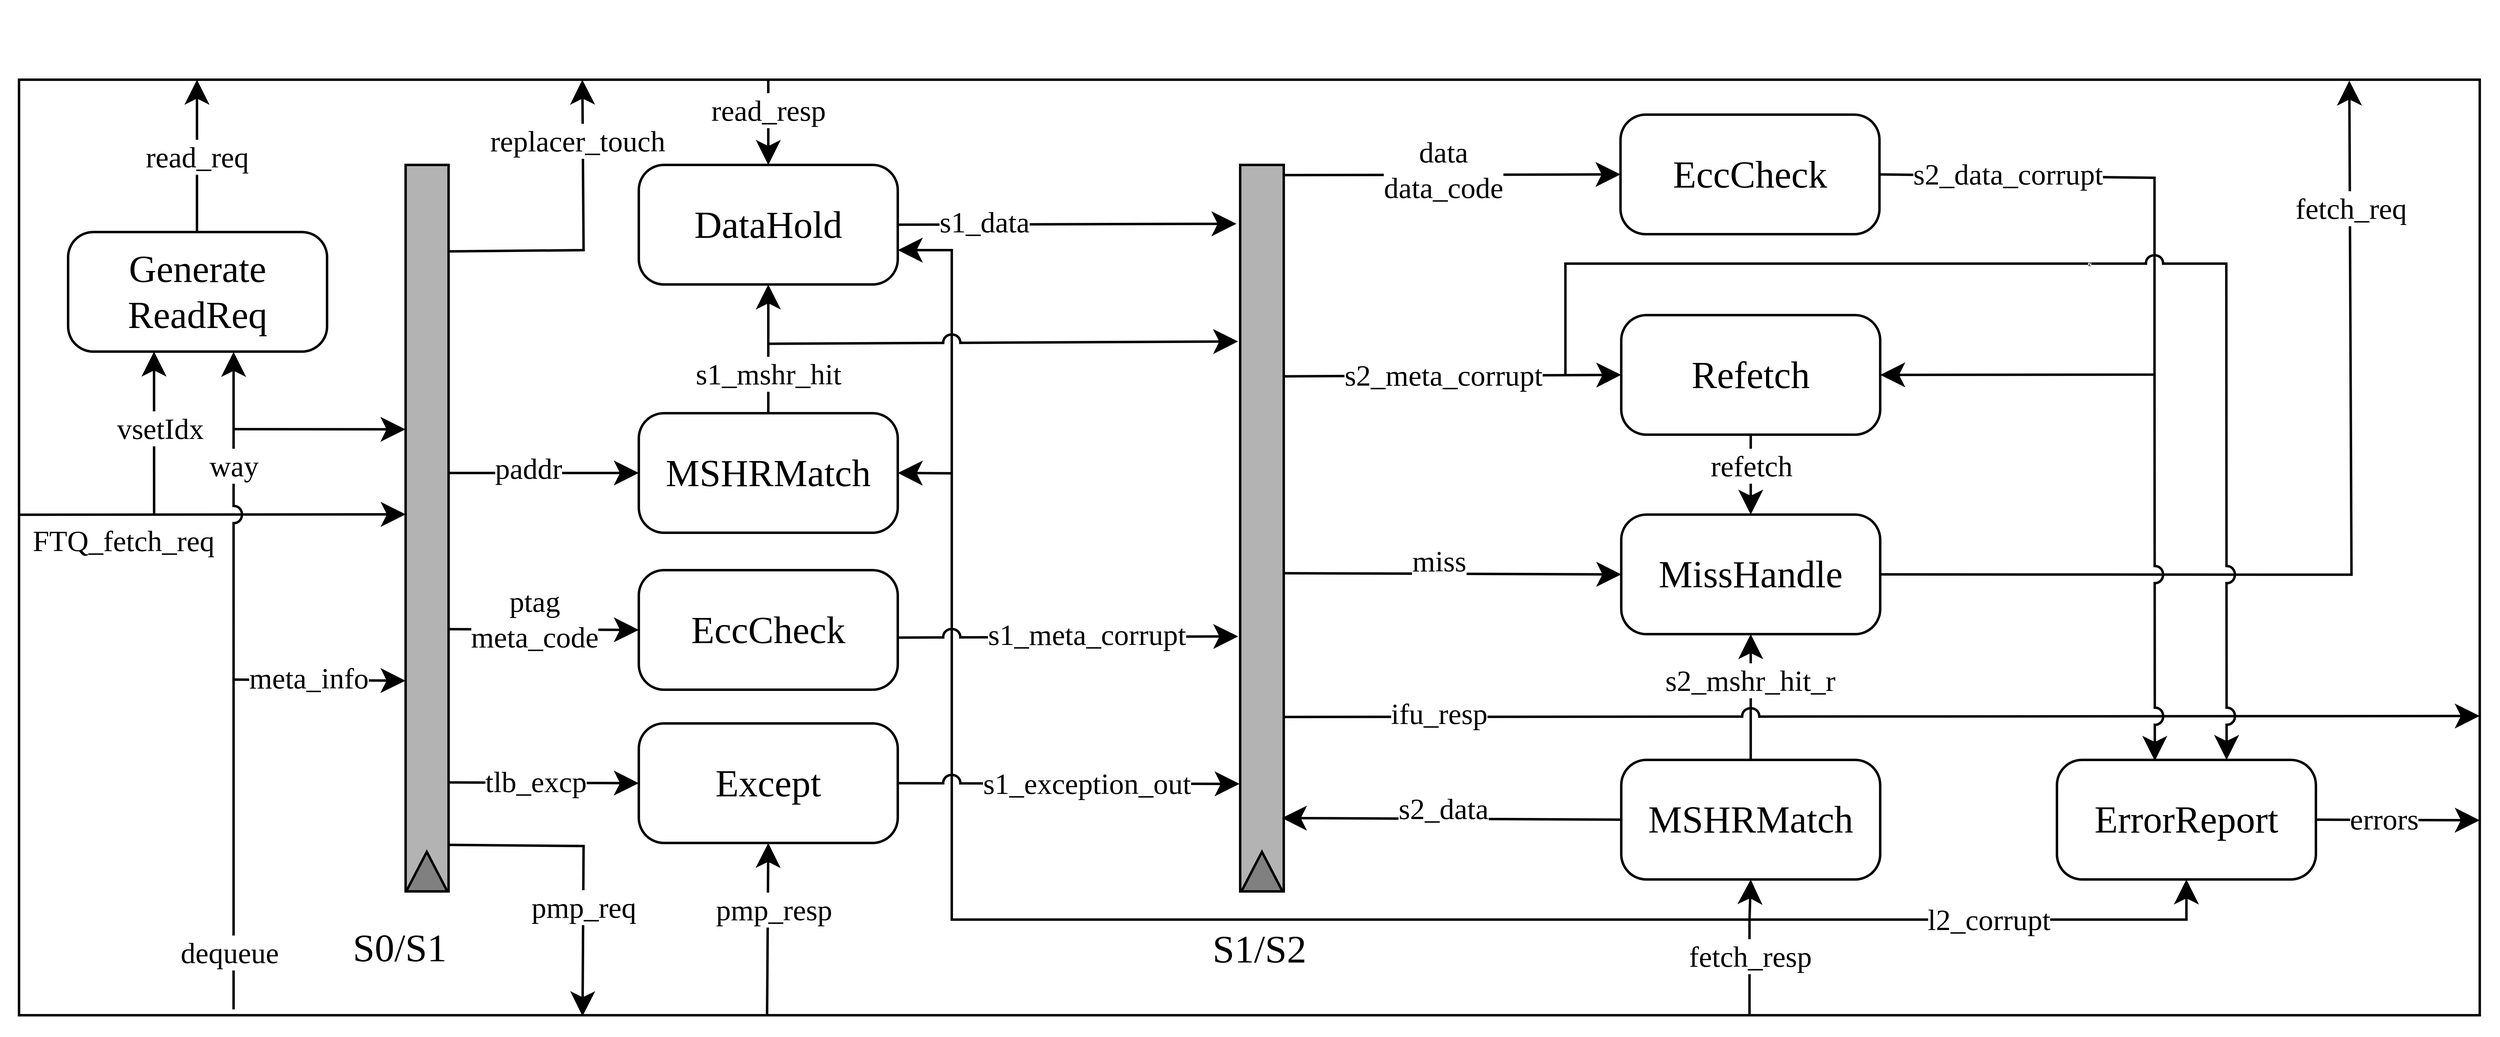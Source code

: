 <mxfile version="26.0.16">
  <diagram name="Page-1" id="PJgCdanIaGpkUApIPNjL">
    <mxGraphModel dx="5331" dy="2554" grid="1" gridSize="10" guides="1" tooltips="1" connect="1" arrows="1" fold="1" page="1" pageScale="1" pageWidth="827" pageHeight="1169" math="0" shadow="0">
      <root>
        <mxCell id="0" />
        <mxCell id="1" parent="0" />
        <mxCell id="CgnWM67gMF39QZWleoJr-238" value="" style="rounded=0;whiteSpace=wrap;html=1;fillColor=none;strokeWidth=4;" parent="1" vertex="1">
          <mxGeometry x="-40" y="430" width="4010" height="1526" as="geometry" />
        </mxCell>
        <mxCell id="CgnWM67gMF39QZWleoJr-242" value="" style="endArrow=classic;html=1;rounded=0;strokeWidth=4;endFill=1;startArrow=none;startFill=0;endSize=28;targetPerimeterSpacing=0;exitX=0;exitY=0.465;exitDx=0;exitDy=0;exitPerimeter=0;jumpStyle=arc;jumpSize=19;entryX=0.002;entryY=0.481;entryDx=0;entryDy=0;entryPerimeter=0;" parent="1" source="CgnWM67gMF39QZWleoJr-238" target="CgnWM67gMF39QZWleoJr-246" edge="1">
          <mxGeometry width="50" height="50" relative="1" as="geometry">
            <mxPoint x="-10" y="1141.57" as="sourcePoint" />
            <mxPoint x="590" y="1142" as="targetPoint" />
          </mxGeometry>
        </mxCell>
        <mxCell id="CgnWM67gMF39QZWleoJr-243" value="" style="endArrow=classic;html=1;rounded=0;strokeWidth=4;endFill=1;startArrow=none;startFill=0;endSize=28;entryX=0.639;entryY=1.003;entryDx=0;entryDy=0;entryPerimeter=0;sourcePerimeterSpacing=0;exitX=0.117;exitY=1.001;exitDx=0;exitDy=0;exitPerimeter=0;jumpStyle=arc;jumpSize=22;" parent="1" target="CgnWM67gMF39QZWleoJr-285" edge="1">
          <mxGeometry width="50" height="50" relative="1" as="geometry">
            <mxPoint x="309.631" y="1946.466" as="sourcePoint" />
            <mxPoint x="330.002" y="1058.47" as="targetPoint" />
          </mxGeometry>
        </mxCell>
        <mxCell id="CgnWM67gMF39QZWleoJr-245" value="" style="group;fillColor=#B3B3B3;" parent="1" vertex="1" connectable="0">
          <mxGeometry x="590.002" y="569.0" width="70" height="1185" as="geometry" />
        </mxCell>
        <mxCell id="CgnWM67gMF39QZWleoJr-246" value="" style="rounded=0;whiteSpace=wrap;html=1;fillColor=none;strokeWidth=4;" parent="CgnWM67gMF39QZWleoJr-245" vertex="1">
          <mxGeometry width="70" height="1185" as="geometry" />
        </mxCell>
        <mxCell id="V3BKGYpLejdxwRRi2pDn-1" value="" style="triangle;whiteSpace=wrap;html=1;direction=north;strokeWidth=4;fillColor=#808080;" parent="CgnWM67gMF39QZWleoJr-245" vertex="1">
          <mxGeometry x="1" y="1120.53" width="67" height="64.47" as="geometry" />
        </mxCell>
        <mxCell id="CgnWM67gMF39QZWleoJr-248" value="" style="group;fillColor=#B3B3B3;" parent="1" vertex="1" connectable="0">
          <mxGeometry x="1951.002" y="569.0" width="70" height="1185" as="geometry" />
        </mxCell>
        <mxCell id="CgnWM67gMF39QZWleoJr-249" value="" style="rounded=0;whiteSpace=wrap;html=1;fillColor=none;strokeWidth=4;" parent="CgnWM67gMF39QZWleoJr-248" vertex="1">
          <mxGeometry x="-1" width="71" height="1185" as="geometry" />
        </mxCell>
        <mxCell id="V3BKGYpLejdxwRRi2pDn-5" value="" style="triangle;whiteSpace=wrap;html=1;direction=north;strokeWidth=4;fillColor=#808080;" parent="CgnWM67gMF39QZWleoJr-248" vertex="1">
          <mxGeometry x="1" y="1120.53" width="67" height="64.47" as="geometry" />
        </mxCell>
        <mxCell id="CgnWM67gMF39QZWleoJr-251" value="&lt;font face=&quot;MS Mincho, ＭＳ 明朝&quot; style=&quot;font-size: 64px;&quot;&gt;S0/S1&lt;/font&gt;" style="edgeLabel;html=1;align=center;verticalAlign=middle;resizable=0;points=[];labelBackgroundColor=none;" parent="1" vertex="1" connectable="0">
          <mxGeometry x="500.0" y="1915.939" as="geometry">
            <mxPoint x="80" y="-69" as="offset" />
          </mxGeometry>
        </mxCell>
        <mxCell id="CgnWM67gMF39QZWleoJr-259" value="&lt;span style=&quot;font-family: &amp;quot;MS Mincho&amp;quot;, &amp;quot;ＭＳ 明朝&amp;quot;; font-size: 62px; text-wrap-mode: nowrap;&quot;&gt;MissHandle&lt;/span&gt;" style="rounded=1;whiteSpace=wrap;html=1;fillColor=none;strokeWidth=4;shadow=0;glass=0;autosize=0;resizeWidth=0;imageHeight=24;imageAspect=1;perimeter=rectanglePerimeter;arcSize=21;" parent="1" vertex="1">
          <mxGeometry x="2570.992" y="1139.43" width="422" height="195" as="geometry" />
        </mxCell>
        <mxCell id="CgnWM67gMF39QZWleoJr-260" value="&lt;span style=&quot;font-family: &amp;quot;MS Mincho&amp;quot;, &amp;quot;ＭＳ 明朝&amp;quot;; font-size: 62px; text-wrap-mode: nowrap;&quot;&gt;MSHRMatch&lt;/span&gt;" style="rounded=1;whiteSpace=wrap;html=1;fillColor=none;strokeWidth=4;shadow=0;glass=0;autosize=0;resizeWidth=0;imageHeight=24;imageAspect=1;perimeter=rectanglePerimeter;arcSize=21;" parent="1" vertex="1">
          <mxGeometry x="2570.992" y="1539.53" width="422" height="195" as="geometry" />
        </mxCell>
        <mxCell id="CgnWM67gMF39QZWleoJr-274" value="&lt;font face=&quot;MS Mincho, ＭＳ 明朝&quot; style=&quot;font-size: 64px;&quot;&gt;S1/S2&lt;/font&gt;" style="edgeLabel;html=1;align=center;verticalAlign=middle;resizable=0;points=[];labelBackgroundColor=none;" parent="1" vertex="1" connectable="0">
          <mxGeometry x="1901.0" y="1917.469" as="geometry">
            <mxPoint x="80" y="-69" as="offset" />
          </mxGeometry>
        </mxCell>
        <mxCell id="CgnWM67gMF39QZWleoJr-277" value="" style="endArrow=classic;html=1;rounded=0;strokeWidth=4;endFill=1;startArrow=none;startFill=0;endSize=28;targetPerimeterSpacing=0;entryX=0.5;entryY=1;entryDx=0;entryDy=0;exitX=0.5;exitY=0;exitDx=0;exitDy=0;" parent="1" source="CgnWM67gMF39QZWleoJr-260" target="CgnWM67gMF39QZWleoJr-259" edge="1">
          <mxGeometry width="50" height="50" relative="1" as="geometry">
            <mxPoint x="2829.782" y="1300.0" as="sourcePoint" />
            <mxPoint x="2829.782" y="905.0" as="targetPoint" />
          </mxGeometry>
        </mxCell>
        <mxCell id="CgnWM67gMF39QZWleoJr-279" value="&lt;font face=&quot;MS Mincho,ＭＳ 明朝&quot; style=&quot;font-size: 48px;&quot;&gt;s2_mshr_hit_r&lt;/font&gt;" style="edgeLabel;html=1;align=center;verticalAlign=middle;resizable=0;points=[];labelBackgroundColor=default;" parent="1" vertex="1" connectable="0">
          <mxGeometry x="2780.792" y="1410.0" as="geometry" />
        </mxCell>
        <mxCell id="CgnWM67gMF39QZWleoJr-285" value="&lt;font face=&quot;MS Mincho, ＭＳ 明朝&quot; style=&quot;font-size: 62px;&quot;&gt;Generate&lt;/font&gt;&lt;div&gt;&lt;font face=&quot;MS Mincho, ＭＳ 明朝&quot; style=&quot;font-size: 62px;&quot;&gt;ReadReq&lt;/font&gt;&lt;/div&gt;" style="rounded=1;whiteSpace=wrap;html=1;fillColor=none;strokeWidth=4;shadow=0;glass=0;autosize=0;resizeWidth=0;imageHeight=24;imageAspect=1;perimeter=rectanglePerimeter;arcSize=21;" parent="1" vertex="1">
          <mxGeometry x="40.002" y="678.47" width="422" height="195" as="geometry" />
        </mxCell>
        <mxCell id="CgnWM67gMF39QZWleoJr-286" value="" style="endArrow=classic;html=1;rounded=0;strokeWidth=4;endFill=1;startArrow=none;startFill=0;endSize=28;targetPerimeterSpacing=0;" parent="1" edge="1">
          <mxGeometry width="50" height="50" relative="1" as="geometry">
            <mxPoint x="250" y="678.47" as="sourcePoint" />
            <mxPoint x="250" y="430" as="targetPoint" />
          </mxGeometry>
        </mxCell>
        <mxCell id="CgnWM67gMF39QZWleoJr-287" value="&lt;font face=&quot;MS Mincho,ＭＳ 明朝&quot; style=&quot;font-size: 48px;&quot;&gt;read_req&lt;/font&gt;" style="edgeLabel;html=1;align=center;verticalAlign=middle;resizable=0;points=[];labelBackgroundColor=default;" parent="CgnWM67gMF39QZWleoJr-286" vertex="1" connectable="0">
          <mxGeometry x="0.282" y="4" relative="1" as="geometry">
            <mxPoint x="4" y="37" as="offset" />
          </mxGeometry>
        </mxCell>
        <mxCell id="CgnWM67gMF39QZWleoJr-288" value="" style="endArrow=classic;html=1;rounded=0;strokeWidth=4;endFill=1;startArrow=none;startFill=0;endSize=28;targetPerimeterSpacing=0;entryX=0.284;entryY=1.002;entryDx=0;entryDy=0;entryPerimeter=0;" parent="1" edge="1">
          <mxGeometry width="50" height="50" relative="1" as="geometry">
            <mxPoint x="180.15" y="1139.61" as="sourcePoint" />
            <mxPoint x="180.0" y="873.47" as="targetPoint" />
          </mxGeometry>
        </mxCell>
        <mxCell id="CgnWM67gMF39QZWleoJr-289" value="&lt;font face=&quot;MS Mincho,ＭＳ 明朝&quot; style=&quot;font-size: 48px;&quot;&gt;vsetIdx&lt;/font&gt;" style="edgeLabel;html=1;align=center;verticalAlign=middle;resizable=0;points=[];labelBackgroundColor=default;" parent="CgnWM67gMF39QZWleoJr-288" vertex="1" connectable="0">
          <mxGeometry x="0.282" y="4" relative="1" as="geometry">
            <mxPoint x="14" y="30" as="offset" />
          </mxGeometry>
        </mxCell>
        <mxCell id="CgnWM67gMF39QZWleoJr-290" value="" style="endArrow=classic;html=1;rounded=0;strokeWidth=4;endFill=1;startArrow=none;startFill=0;endSize=28;targetPerimeterSpacing=0;entryX=-0.004;entryY=0.364;entryDx=0;entryDy=0;entryPerimeter=0;" parent="1" target="CgnWM67gMF39QZWleoJr-246" edge="1">
          <mxGeometry width="50" height="50" relative="1" as="geometry">
            <mxPoint x="310" y="1000" as="sourcePoint" />
            <mxPoint x="590" y="1000" as="targetPoint" />
          </mxGeometry>
        </mxCell>
        <mxCell id="CgnWM67gMF39QZWleoJr-291" value="&lt;font face=&quot;MS Mincho,ＭＳ 明朝&quot; style=&quot;font-size: 48px;&quot;&gt;way&lt;/font&gt;" style="edgeLabel;html=1;align=center;verticalAlign=middle;resizable=0;points=[];labelBackgroundColor=default;" parent="1" vertex="1" connectable="0">
          <mxGeometry x="310.003" y="1060.002" as="geometry" />
        </mxCell>
        <mxCell id="CgnWM67gMF39QZWleoJr-292" value="&lt;font face=&quot;MS Mincho,ＭＳ 明朝&quot; style=&quot;font-size: 48px;&quot;&gt;FTQ_fetch_req&lt;/font&gt;" style="edgeLabel;html=1;align=center;verticalAlign=middle;resizable=0;points=[];labelBackgroundColor=default;" parent="1" vertex="1" connectable="0">
          <mxGeometry x="130.005" y="1181.937" as="geometry" />
        </mxCell>
        <mxCell id="CgnWM67gMF39QZWleoJr-293" value="" style="endArrow=classic;html=1;rounded=0;strokeWidth=4;endFill=1;startArrow=none;startFill=0;endSize=28;targetPerimeterSpacing=0;entryX=-0.003;entryY=0.71;entryDx=0;entryDy=0;entryPerimeter=0;" parent="1" target="CgnWM67gMF39QZWleoJr-246" edge="1">
          <mxGeometry width="50" height="50" relative="1" as="geometry">
            <mxPoint x="310" y="1408.47" as="sourcePoint" />
            <mxPoint x="539.652" y="1408.82" as="targetPoint" />
          </mxGeometry>
        </mxCell>
        <mxCell id="CgnWM67gMF39QZWleoJr-295" value="" style="endArrow=classic;html=1;rounded=0;strokeWidth=4;endFill=1;startArrow=none;startFill=0;endSize=28;targetPerimeterSpacing=0;entryX=0;entryY=0.5;entryDx=0;entryDy=0;exitX=1.003;exitY=0.85;exitDx=0;exitDy=0;exitPerimeter=0;" parent="1" source="CgnWM67gMF39QZWleoJr-246" target="CgnWM67gMF39QZWleoJr-298" edge="1">
          <mxGeometry width="50" height="50" relative="1" as="geometry">
            <mxPoint x="590" y="1460" as="sourcePoint" />
            <mxPoint x="800" y="1460" as="targetPoint" />
          </mxGeometry>
        </mxCell>
        <mxCell id="CgnWM67gMF39QZWleoJr-296" value="&lt;font face=&quot;MS Mincho,ＭＳ 明朝&quot; style=&quot;font-size: 48px;&quot;&gt;tlb_&lt;/font&gt;&lt;span style=&quot;font-size: 48px; font-family: &amp;quot;MS Mincho&amp;quot;, &amp;quot;ＭＳ 明朝&amp;quot;; background-color: light-dark(#ffffff, var(--ge-dark-color, #121212)); color: light-dark(rgb(0, 0, 0), rgb(255, 255, 255));&quot;&gt;excp&lt;/span&gt;" style="edgeLabel;html=1;align=center;verticalAlign=middle;resizable=0;points=[];labelBackgroundColor=default;" parent="1" vertex="1" connectable="0">
          <mxGeometry x="650.003" y="468.472" as="geometry">
            <mxPoint x="152" y="1106" as="offset" />
          </mxGeometry>
        </mxCell>
        <mxCell id="CgnWM67gMF39QZWleoJr-298" value="&lt;font face=&quot;MS Mincho, ＭＳ 明朝&quot;&gt;&lt;span style=&quot;font-size: 62px; text-wrap-mode: nowrap;&quot;&gt;Except&lt;/span&gt;&lt;/font&gt;" style="rounded=1;whiteSpace=wrap;html=1;fillColor=none;strokeWidth=4;shadow=0;glass=0;autosize=0;resizeWidth=0;imageHeight=24;imageAspect=1;perimeter=rectanglePerimeter;arcSize=21;" parent="1" vertex="1">
          <mxGeometry x="970.002" y="1480.0" width="422" height="195" as="geometry" />
        </mxCell>
        <mxCell id="CgnWM67gMF39QZWleoJr-299" value="" style="endArrow=classic;html=1;rounded=0;strokeWidth=4;endFill=1;startArrow=none;startFill=0;endSize=28;targetPerimeterSpacing=0;entryX=0;entryY=0.5;entryDx=0;entryDy=0;exitX=0.999;exitY=0.424;exitDx=0;exitDy=0;exitPerimeter=0;" parent="1" source="CgnWM67gMF39QZWleoJr-246" target="CgnWM67gMF39QZWleoJr-300" edge="1">
          <mxGeometry width="50" height="50" relative="1" as="geometry">
            <mxPoint x="660" y="1128" as="sourcePoint" />
            <mxPoint x="827" y="1167" as="targetPoint" />
          </mxGeometry>
        </mxCell>
        <mxCell id="CgnWM67gMF39QZWleoJr-300" value="&lt;span style=&quot;font-family: &amp;quot;MS Mincho&amp;quot;, &amp;quot;ＭＳ 明朝&amp;quot;; font-size: 62px; text-wrap-mode: nowrap;&quot;&gt;MSHRMatch&lt;/span&gt;" style="rounded=1;whiteSpace=wrap;html=1;fillColor=none;strokeWidth=4;shadow=0;glass=0;autosize=0;resizeWidth=0;imageHeight=24;imageAspect=1;perimeter=rectanglePerimeter;arcSize=21;" parent="1" vertex="1">
          <mxGeometry x="970.002" y="974.0" width="422" height="195" as="geometry" />
        </mxCell>
        <mxCell id="CgnWM67gMF39QZWleoJr-301" value="&lt;font face=&quot;MS Mincho, ＭＳ 明朝&quot;&gt;&lt;span style=&quot;font-size: 62px; text-wrap-mode: nowrap;&quot;&gt;DataHold&lt;/span&gt;&lt;/font&gt;" style="rounded=1;whiteSpace=wrap;html=1;fillColor=none;strokeWidth=4;shadow=0;glass=0;autosize=0;resizeWidth=0;imageHeight=24;imageAspect=1;perimeter=rectanglePerimeter;arcSize=21;" parent="1" vertex="1">
          <mxGeometry x="970.002" y="569.0" width="422" height="195" as="geometry" />
        </mxCell>
        <mxCell id="CgnWM67gMF39QZWleoJr-302" value="&lt;font face=&quot;MS Mincho,ＭＳ 明朝&quot; style=&quot;font-size: 48px;&quot;&gt;paddr&lt;/font&gt;" style="edgeLabel;html=1;align=center;verticalAlign=middle;resizable=0;points=[];labelBackgroundColor=default;" parent="1" vertex="1" connectable="0">
          <mxGeometry x="810.003" y="1150.002" as="geometry">
            <mxPoint x="-20" y="-86" as="offset" />
          </mxGeometry>
        </mxCell>
        <mxCell id="CgnWM67gMF39QZWleoJr-304" value="" style="endArrow=classic;html=1;rounded=0;strokeWidth=4;endFill=1;startArrow=none;startFill=0;endSize=28;exitX=1;exitY=0.936;exitDx=0;exitDy=0;exitPerimeter=0;sourcePerimeterSpacing=0;jumpStyle=arc;jumpSize=22;entryX=0.229;entryY=1.001;entryDx=0;entryDy=0;entryPerimeter=0;" parent="1" source="CgnWM67gMF39QZWleoJr-246" target="CgnWM67gMF39QZWleoJr-238" edge="1">
          <mxGeometry width="50" height="50" relative="1" as="geometry">
            <mxPoint x="130.002" y="1542.355" as="sourcePoint" />
            <mxPoint x="880" y="1960" as="targetPoint" />
            <Array as="points">
              <mxPoint x="880" y="1680" />
            </Array>
          </mxGeometry>
        </mxCell>
        <mxCell id="CgnWM67gMF39QZWleoJr-305" value="" style="endArrow=classic;html=1;rounded=0;strokeWidth=4;endFill=1;startArrow=none;startFill=0;endSize=28;targetPerimeterSpacing=0;entryX=0.5;entryY=1;entryDx=0;entryDy=0;exitX=0.304;exitY=1;exitDx=0;exitDy=0;exitPerimeter=0;" parent="1" source="CgnWM67gMF39QZWleoJr-238" target="CgnWM67gMF39QZWleoJr-298" edge="1">
          <mxGeometry width="50" height="50" relative="1" as="geometry">
            <mxPoint x="1180.107" y="1946.47" as="sourcePoint" />
            <mxPoint x="1182" y="1624" as="targetPoint" />
          </mxGeometry>
        </mxCell>
        <mxCell id="CgnWM67gMF39QZWleoJr-306" value="&lt;font face=&quot;MS Mincho,ＭＳ 明朝&quot; style=&quot;font-size: 48px;&quot;&gt;pmp_resp&lt;/font&gt;" style="edgeLabel;html=1;align=center;verticalAlign=middle;resizable=0;points=[];labelBackgroundColor=default;" parent="CgnWM67gMF39QZWleoJr-305" vertex="1" connectable="0">
          <mxGeometry x="0.282" y="4" relative="1" as="geometry">
            <mxPoint x="13" y="8" as="offset" />
          </mxGeometry>
        </mxCell>
        <mxCell id="CgnWM67gMF39QZWleoJr-307" value="" style="endArrow=classic;html=1;rounded=0;strokeWidth=4;endFill=1;startArrow=none;startFill=0;endSize=28;targetPerimeterSpacing=0;entryX=0.5;entryY=0;entryDx=0;entryDy=0;" parent="1" target="CgnWM67gMF39QZWleoJr-301" edge="1">
          <mxGeometry width="50" height="50" relative="1" as="geometry">
            <mxPoint x="1181" y="430" as="sourcePoint" />
            <mxPoint x="1180.33" y="605" as="targetPoint" />
          </mxGeometry>
        </mxCell>
        <mxCell id="CgnWM67gMF39QZWleoJr-308" value="&lt;font face=&quot;MS Mincho,ＭＳ 明朝&quot; style=&quot;font-size: 48px;&quot;&gt;read_resp&lt;/font&gt;" style="edgeLabel;html=1;align=center;verticalAlign=middle;resizable=0;points=[];labelBackgroundColor=default;" parent="CgnWM67gMF39QZWleoJr-307" vertex="1" connectable="0">
          <mxGeometry x="0.282" y="4" relative="1" as="geometry">
            <mxPoint x="-4" y="-39" as="offset" />
          </mxGeometry>
        </mxCell>
        <mxCell id="CgnWM67gMF39QZWleoJr-309" value="" style="endArrow=classic;html=1;rounded=0;strokeWidth=4;endFill=1;startArrow=none;startFill=0;endSize=28;targetPerimeterSpacing=0;entryX=0.5;entryY=1;entryDx=0;entryDy=0;exitX=0.5;exitY=0;exitDx=0;exitDy=0;" parent="1" source="CgnWM67gMF39QZWleoJr-300" target="CgnWM67gMF39QZWleoJr-301" edge="1">
          <mxGeometry width="50" height="50" relative="1" as="geometry">
            <mxPoint x="1181" y="1060" as="sourcePoint" />
            <mxPoint x="1180.21" y="888.97" as="targetPoint" />
          </mxGeometry>
        </mxCell>
        <mxCell id="CgnWM67gMF39QZWleoJr-310" value="&lt;font face=&quot;MS Mincho,ＭＳ 明朝&quot; style=&quot;font-size: 48px;&quot;&gt;s1_mshr_hit&lt;/font&gt;" style="edgeLabel;html=1;align=center;verticalAlign=middle;resizable=0;points=[];labelBackgroundColor=default;" parent="1" vertex="1" connectable="0">
          <mxGeometry x="1181.002" y="910.0" as="geometry" />
        </mxCell>
        <mxCell id="l4ZIpHhJFjAhgJdBK-9o-1" value="" style="endArrow=classic;html=1;rounded=0;strokeWidth=4;endFill=1;startArrow=none;startFill=0;endSize=28;targetPerimeterSpacing=0;entryX=-0.085;entryY=0.081;entryDx=0;entryDy=0;exitX=1;exitY=0.5;exitDx=0;exitDy=0;entryPerimeter=0;" parent="1" source="CgnWM67gMF39QZWleoJr-301" target="CgnWM67gMF39QZWleoJr-249" edge="1">
          <mxGeometry width="50" height="50" relative="1" as="geometry">
            <mxPoint x="1320" y="766.25" as="sourcePoint" />
            <mxPoint x="1534.792" y="766.95" as="targetPoint" />
          </mxGeometry>
        </mxCell>
        <mxCell id="l4ZIpHhJFjAhgJdBK-9o-2" value="&lt;font face=&quot;MS Mincho, ＭＳ 明朝&quot;&gt;&lt;span style=&quot;font-size: 48px;&quot;&gt;s1_data&lt;/span&gt;&lt;/font&gt;" style="edgeLabel;html=1;align=center;verticalAlign=middle;resizable=0;points=[];labelBackgroundColor=default;" parent="1" vertex="1" connectable="0">
          <mxGeometry x="1550.003" y="680.002" as="geometry">
            <mxPoint x="-17" y="-18" as="offset" />
          </mxGeometry>
        </mxCell>
        <mxCell id="l4ZIpHhJFjAhgJdBK-9o-3" value="" style="endArrow=classic;html=1;rounded=0;strokeWidth=4;endFill=1;startArrow=none;startFill=0;endSize=28;targetPerimeterSpacing=0;entryX=1;entryY=0.713;entryDx=0;entryDy=0;jumpStyle=arc;jumpSize=23;entryPerimeter=0;" parent="1" target="CgnWM67gMF39QZWleoJr-301" edge="1">
          <mxGeometry width="50" height="50" relative="1" as="geometry">
            <mxPoint x="2780" y="1958" as="sourcePoint" />
            <mxPoint x="1395.424" y="809.62" as="targetPoint" />
            <Array as="points">
              <mxPoint x="2780" y="1800" />
              <mxPoint x="1480" y="1800" />
              <mxPoint x="1480" y="708" />
            </Array>
          </mxGeometry>
        </mxCell>
        <mxCell id="l4ZIpHhJFjAhgJdBK-9o-4" value="&lt;font face=&quot;MS Mincho,ＭＳ 明朝&quot; style=&quot;font-size: 48px;&quot;&gt;fetch_resp&lt;/font&gt;" style="edgeLabel;html=1;align=center;verticalAlign=middle;resizable=0;points=[];labelBackgroundColor=default;" parent="1" vertex="1" connectable="0">
          <mxGeometry x="2781.002" y="1860.0" as="geometry" />
        </mxCell>
        <mxCell id="l4ZIpHhJFjAhgJdBK-9o-5" value="" style="endArrow=classic;html=1;rounded=0;strokeWidth=4;endFill=1;startArrow=none;startFill=0;endSize=28;targetPerimeterSpacing=0;entryX=0.5;entryY=1;entryDx=0;entryDy=0;" parent="1" target="CgnWM67gMF39QZWleoJr-260" edge="1">
          <mxGeometry width="50" height="50" relative="1" as="geometry">
            <mxPoint x="2780" y="1800" as="sourcePoint" />
            <mxPoint x="2780.33" y="1570" as="targetPoint" />
          </mxGeometry>
        </mxCell>
        <mxCell id="l4ZIpHhJFjAhgJdBK-9o-7" value="" style="endArrow=classic;html=1;rounded=0;strokeWidth=4;endFill=1;startArrow=none;startFill=0;endSize=28;targetPerimeterSpacing=0;entryX=0;entryY=0.5;entryDx=0;entryDy=0;exitX=0.999;exitY=0.562;exitDx=0;exitDy=0;exitPerimeter=0;" parent="1" source="CgnWM67gMF39QZWleoJr-249" target="CgnWM67gMF39QZWleoJr-259" edge="1">
          <mxGeometry width="50" height="50" relative="1" as="geometry">
            <mxPoint x="1940.85" y="1235.235" as="sourcePoint" />
            <mxPoint x="2129.992" y="896.93" as="targetPoint" />
          </mxGeometry>
        </mxCell>
        <mxCell id="l4ZIpHhJFjAhgJdBK-9o-8" value="" style="endArrow=classic;html=1;rounded=0;strokeWidth=4;endFill=1;startArrow=none;startFill=0;endSize=28;targetPerimeterSpacing=0;entryX=0.947;entryY=0.001;entryDx=0;entryDy=0;exitX=1;exitY=0.5;exitDx=0;exitDy=0;entryPerimeter=0;" parent="1" source="CgnWM67gMF39QZWleoJr-259" target="CgnWM67gMF39QZWleoJr-238" edge="1">
          <mxGeometry width="50" height="50" relative="1" as="geometry">
            <mxPoint x="3182.512" y="1139.43" as="sourcePoint" />
            <mxPoint x="3760.91" y="551.426" as="targetPoint" />
            <Array as="points">
              <mxPoint x="3760.99" y="1237.43" />
            </Array>
          </mxGeometry>
        </mxCell>
        <mxCell id="l4ZIpHhJFjAhgJdBK-9o-9" value="&lt;font face=&quot;MS Mincho,ＭＳ 明朝&quot; style=&quot;font-size: 48px;&quot;&gt;fetch_req&lt;/font&gt;" style="edgeLabel;html=1;align=center;verticalAlign=middle;resizable=0;points=[];labelBackgroundColor=default;" parent="1" vertex="1" connectable="0">
          <mxGeometry x="3759.792" y="640.0" as="geometry" />
        </mxCell>
        <mxCell id="l4ZIpHhJFjAhgJdBK-9o-10" value="" style="endArrow=classic;html=1;rounded=0;strokeWidth=4;endFill=1;startArrow=none;startFill=0;endSize=28;targetPerimeterSpacing=0;entryX=-0.048;entryY=0.243;entryDx=0;entryDy=0;entryPerimeter=0;jumpStyle=arc;jumpSize=22;" parent="1" target="CgnWM67gMF39QZWleoJr-249" edge="1">
          <mxGeometry width="50" height="50" relative="1" as="geometry">
            <mxPoint x="1182" y="860.76" as="sourcePoint" />
            <mxPoint x="1870.002" y="860.0" as="targetPoint" />
          </mxGeometry>
        </mxCell>
        <mxCell id="l4ZIpHhJFjAhgJdBK-9o-11" value="" style="endArrow=classic;html=1;rounded=0;strokeWidth=4;endFill=1;startArrow=none;startFill=0;endSize=28;entryX=1;entryY=0.5;entryDx=0;entryDy=0;sourcePerimeterSpacing=0;" parent="1" target="CgnWM67gMF39QZWleoJr-300" edge="1">
          <mxGeometry width="50" height="50" relative="1" as="geometry">
            <mxPoint x="1480" y="1072" as="sourcePoint" />
            <mxPoint x="1450" y="1150.5" as="targetPoint" />
          </mxGeometry>
        </mxCell>
        <mxCell id="l4ZIpHhJFjAhgJdBK-9o-12" value="" style="endArrow=classic;html=1;rounded=0;strokeWidth=4;endFill=1;startArrow=none;startFill=0;endSize=28;targetPerimeterSpacing=0;entryX=-0.013;entryY=0.852;entryDx=0;entryDy=0;exitX=1;exitY=0.5;exitDx=0;exitDy=0;jumpStyle=arc;jumpSize=22;entryPerimeter=0;" parent="1" source="CgnWM67gMF39QZWleoJr-298" target="CgnWM67gMF39QZWleoJr-249" edge="1">
          <mxGeometry width="50" height="50" relative="1" as="geometry">
            <mxPoint x="1450" y="1450.5" as="sourcePoint" />
            <mxPoint x="1639.002" y="1450.0" as="targetPoint" />
          </mxGeometry>
        </mxCell>
        <mxCell id="l4ZIpHhJFjAhgJdBK-9o-13" value="" style="endArrow=classic;html=1;rounded=0;strokeWidth=4;endFill=1;startArrow=none;startFill=0;endSize=28;entryX=0.958;entryY=0.899;entryDx=0;entryDy=0;sourcePerimeterSpacing=0;exitX=0;exitY=0.5;exitDx=0;exitDy=0;entryPerimeter=0;" parent="1" source="CgnWM67gMF39QZWleoJr-260" target="CgnWM67gMF39QZWleoJr-249" edge="1">
          <mxGeometry width="50" height="50" relative="1" as="geometry">
            <mxPoint x="2068.99" y="1509.53" as="sourcePoint" />
            <mxPoint x="1941.205" y="1634.595" as="targetPoint" />
          </mxGeometry>
        </mxCell>
        <mxCell id="l4ZIpHhJFjAhgJdBK-9o-14" value="&lt;font face=&quot;MS Mincho, ＭＳ 明朝&quot;&gt;&lt;span style=&quot;font-size: 48px;&quot;&gt;s2_data&lt;/span&gt;&lt;/font&gt;" style="edgeLabel;html=1;align=center;verticalAlign=middle;resizable=0;points=[];labelBackgroundColor=default;" parent="1" vertex="1" connectable="0">
          <mxGeometry x="2281.003" y="1527.532" as="geometry">
            <mxPoint y="91" as="offset" />
          </mxGeometry>
        </mxCell>
        <mxCell id="l4ZIpHhJFjAhgJdBK-9o-15" value="" style="endArrow=classic;html=1;rounded=0;strokeWidth=4;endFill=1;startArrow=none;startFill=0;endSize=28;targetPerimeterSpacing=0;entryX=1;entryY=0.688;entryDx=0;entryDy=0;jumpStyle=arc;jumpSize=22;exitX=0.999;exitY=0.77;exitDx=0;exitDy=0;entryPerimeter=0;exitPerimeter=0;" parent="1" edge="1">
          <mxGeometry width="50" height="50" relative="1" as="geometry">
            <mxPoint x="2020.931" y="1469.45" as="sourcePoint" />
            <mxPoint x="3970" y="1467.888" as="targetPoint" />
          </mxGeometry>
        </mxCell>
        <mxCell id="l4ZIpHhJFjAhgJdBK-9o-16" value="&lt;font face=&quot;MS Mincho,ＭＳ 明朝&quot; style=&quot;font-size: 48px;&quot;&gt;ifu_resp&lt;/font&gt;" style="edgeLabel;html=1;align=center;verticalAlign=middle;resizable=0;points=[];labelBackgroundColor=default;" parent="1" vertex="1" connectable="0">
          <mxGeometry x="2360.002" y="1478.0" as="geometry">
            <mxPoint x="-86" y="-14" as="offset" />
          </mxGeometry>
        </mxCell>
        <mxCell id="l4ZIpHhJFjAhgJdBK-9o-21" value="" style="endArrow=classic;html=1;rounded=0;strokeWidth=4;endFill=1;startArrow=none;startFill=0;endSize=28;targetPerimeterSpacing=0;exitX=1;exitY=0.5;exitDx=0;exitDy=0;entryX=1;entryY=0.5;entryDx=0;entryDy=0;" parent="1" source="l4ZIpHhJFjAhgJdBK-9o-44" target="l4ZIpHhJFjAhgJdBK-9o-55" edge="1">
          <mxGeometry width="50" height="50" relative="1" as="geometry">
            <mxPoint x="3070.992" y="824.43" as="sourcePoint" />
            <mxPoint x="3000.99" y="969.43" as="targetPoint" />
            <Array as="points">
              <mxPoint x="3440" y="590" />
              <mxPoint x="3440" y="911" />
            </Array>
          </mxGeometry>
        </mxCell>
        <mxCell id="l4ZIpHhJFjAhgJdBK-9o-22" value="&lt;font face=&quot;MS Mincho,ＭＳ 明朝&quot; style=&quot;font-size: 48px;&quot;&gt;s2_data_corrupt&lt;/font&gt;" style="edgeLabel;html=1;align=center;verticalAlign=middle;resizable=0;points=[];labelBackgroundColor=default;" parent="l4ZIpHhJFjAhgJdBK-9o-21" vertex="1" connectable="0">
          <mxGeometry x="0.282" y="4" relative="1" as="geometry">
            <mxPoint x="-229" y="-331" as="offset" />
          </mxGeometry>
        </mxCell>
        <mxCell id="l4ZIpHhJFjAhgJdBK-9o-36" value="&lt;font face=&quot;MS Mincho, ＭＳ 明朝&quot;&gt;&lt;span style=&quot;font-size: 62px; text-wrap-mode: nowrap;&quot;&gt;EccCheck&lt;/span&gt;&lt;/font&gt;" style="rounded=1;whiteSpace=wrap;html=1;fillColor=none;strokeWidth=4;shadow=0;glass=0;autosize=0;resizeWidth=0;imageHeight=24;imageAspect=1;perimeter=rectanglePerimeter;arcSize=21;" parent="1" vertex="1">
          <mxGeometry x="970.002" y="1230.0" width="422" height="195" as="geometry" />
        </mxCell>
        <mxCell id="l4ZIpHhJFjAhgJdBK-9o-37" value="" style="endArrow=classic;html=1;rounded=0;strokeWidth=4;endFill=1;startArrow=none;startFill=0;endSize=28;targetPerimeterSpacing=0;entryX=0;entryY=0.5;entryDx=0;entryDy=0;exitX=0.999;exitY=0.424;exitDx=0;exitDy=0;exitPerimeter=0;" parent="1" target="l4ZIpHhJFjAhgJdBK-9o-36" edge="1">
          <mxGeometry width="50" height="50" relative="1" as="geometry">
            <mxPoint x="660" y="1326.25" as="sourcePoint" />
            <mxPoint x="850" y="1327.25" as="targetPoint" />
          </mxGeometry>
        </mxCell>
        <mxCell id="l4ZIpHhJFjAhgJdBK-9o-38" value="&lt;font face=&quot;MS Mincho,ＭＳ 明朝&quot; style=&quot;font-size: 48px;&quot;&gt;ptag&lt;/font&gt;&lt;div&gt;&lt;font face=&quot;MS Mincho,ＭＳ 明朝&quot; style=&quot;font-size: 48px;&quot;&gt;meta_code&lt;/font&gt;&lt;/div&gt;" style="edgeLabel;html=1;align=center;verticalAlign=middle;resizable=0;points=[];labelBackgroundColor=default;" parent="1" vertex="1" connectable="0">
          <mxGeometry x="799.996" y="1310.003" as="geometry" />
        </mxCell>
        <mxCell id="l4ZIpHhJFjAhgJdBK-9o-39" value="" style="endArrow=classic;html=1;rounded=0;strokeWidth=4;endFill=1;startArrow=none;startFill=0;endSize=28;targetPerimeterSpacing=0;entryX=-0.045;entryY=0.649;entryDx=0;entryDy=0;exitX=1;exitY=0.5;exitDx=0;exitDy=0;jumpStyle=arc;jumpSize=22;entryPerimeter=0;" parent="1" target="CgnWM67gMF39QZWleoJr-249" edge="1">
          <mxGeometry width="50" height="50" relative="1" as="geometry">
            <mxPoint x="1392" y="1340" as="sourcePoint" />
            <mxPoint x="1698" y="1341" as="targetPoint" />
          </mxGeometry>
        </mxCell>
        <mxCell id="l4ZIpHhJFjAhgJdBK-9o-40" value="&lt;div&gt;&lt;font face=&quot;MS Mincho,ＭＳ 明朝&quot; style=&quot;font-size: 48px;&quot;&gt;s1_&lt;/font&gt;&lt;span style=&quot;font-size: 48px; font-family: &amp;quot;MS Mincho&amp;quot;, &amp;quot;ＭＳ 明朝&amp;quot;; background-color: light-dark(#ffffff, var(--ge-dark-color, #121212)); color: light-dark(rgb(0, 0, 0), rgb(255, 255, 255));&quot;&gt;meta_corrupt&lt;/span&gt;&lt;/div&gt;" style="edgeLabel;html=1;align=center;verticalAlign=middle;resizable=0;points=[];labelBackgroundColor=default;" parent="1" vertex="1" connectable="0">
          <mxGeometry x="1700.004" y="1334.433" as="geometry" />
        </mxCell>
        <mxCell id="l4ZIpHhJFjAhgJdBK-9o-41" value="&lt;font face=&quot;MS Mincho,ＭＳ 明朝&quot; style=&quot;font-size: 48px;&quot;&gt;miss&lt;/font&gt;" style="edgeLabel;html=1;align=center;verticalAlign=middle;resizable=0;points=[];labelBackgroundColor=default;" parent="1" vertex="1" connectable="0">
          <mxGeometry x="2410.002" y="1508.0" as="geometry">
            <mxPoint x="-136" y="-293" as="offset" />
          </mxGeometry>
        </mxCell>
        <mxCell id="l4ZIpHhJFjAhgJdBK-9o-44" value="&lt;font face=&quot;MS Mincho, ＭＳ 明朝&quot;&gt;&lt;span style=&quot;font-size: 62px; text-wrap-mode: nowrap;&quot;&gt;EccCheck&lt;/span&gt;&lt;/font&gt;" style="rounded=1;whiteSpace=wrap;html=1;fillColor=none;strokeWidth=4;shadow=0;glass=0;autosize=0;resizeWidth=0;imageHeight=24;imageAspect=1;perimeter=rectanglePerimeter;arcSize=21;" parent="1" vertex="1">
          <mxGeometry x="2569.792" y="487.0" width="422" height="195" as="geometry" />
        </mxCell>
        <mxCell id="l4ZIpHhJFjAhgJdBK-9o-45" value="" style="endArrow=classic;html=1;rounded=0;strokeWidth=4;endFill=1;startArrow=none;startFill=0;endSize=28;targetPerimeterSpacing=0;entryX=0;entryY=0.5;entryDx=0;entryDy=0;exitX=0.999;exitY=0.014;exitDx=0;exitDy=0;exitPerimeter=0;" parent="1" source="CgnWM67gMF39QZWleoJr-249" target="l4ZIpHhJFjAhgJdBK-9o-44" edge="1">
          <mxGeometry width="50" height="50" relative="1" as="geometry">
            <mxPoint x="1940.005" y="585.83" as="sourcePoint" />
            <mxPoint x="2303.29" y="613.5" as="targetPoint" />
          </mxGeometry>
        </mxCell>
        <mxCell id="l4ZIpHhJFjAhgJdBK-9o-46" value="&lt;font face=&quot;MS Mincho,ＭＳ 明朝&quot; style=&quot;font-size: 48px;&quot;&gt;data&lt;/font&gt;&lt;div&gt;&lt;font face=&quot;MS Mincho,ＭＳ 明朝&quot; style=&quot;font-size: 48px;&quot;&gt;data_code&lt;/font&gt;&lt;/div&gt;" style="edgeLabel;html=1;align=center;verticalAlign=middle;resizable=0;points=[];labelBackgroundColor=default;" parent="1" vertex="1" connectable="0">
          <mxGeometry x="2281.002" y="577.002" as="geometry" />
        </mxCell>
        <mxCell id="l4ZIpHhJFjAhgJdBK-9o-48" value="&lt;div&gt;&lt;font face=&quot;MS Mincho,ＭＳ 明朝&quot; style=&quot;font-size: 48px;&quot;&gt;s1_&lt;/font&gt;&lt;span style=&quot;font-size: 48px; font-family: &amp;quot;MS Mincho&amp;quot;, &amp;quot;ＭＳ 明朝&amp;quot;; background-color: light-dark(#ffffff, var(--ge-dark-color, #121212)); color: light-dark(rgb(0, 0, 0), rgb(255, 255, 255));&quot;&gt;exception_out&lt;/span&gt;&lt;/div&gt;" style="edgeLabel;html=1;align=center;verticalAlign=middle;resizable=0;points=[];labelBackgroundColor=default;" parent="1" vertex="1" connectable="0">
          <mxGeometry x="1700.004" y="1577.503" as="geometry" />
        </mxCell>
        <mxCell id="l4ZIpHhJFjAhgJdBK-9o-50" value="" style="endArrow=classic;html=1;rounded=0;strokeWidth=4;endFill=1;startArrow=none;startFill=0;endSize=28;targetPerimeterSpacing=0;jumpStyle=arc;jumpSize=22;exitX=0.999;exitY=0.291;exitDx=0;exitDy=0;exitPerimeter=0;entryX=0;entryY=0.5;entryDx=0;entryDy=0;" parent="1" source="CgnWM67gMF39QZWleoJr-249" target="l4ZIpHhJFjAhgJdBK-9o-55" edge="1">
          <mxGeometry width="50" height="50" relative="1" as="geometry">
            <mxPoint x="1939.998" y="914.365" as="sourcePoint" />
            <mxPoint x="2281.992" y="494.47" as="targetPoint" />
            <Array as="points">
              <mxPoint x="2110.99" y="914" />
            </Array>
          </mxGeometry>
        </mxCell>
        <mxCell id="l4ZIpHhJFjAhgJdBK-9o-49" value="&lt;div&gt;&lt;font face=&quot;MS Mincho,ＭＳ 明朝&quot; style=&quot;font-size: 48px;&quot;&gt;s2_&lt;/font&gt;&lt;span style=&quot;font-size: 48px; font-family: &amp;quot;MS Mincho&amp;quot;, &amp;quot;ＭＳ 明朝&amp;quot;; background-color: light-dark(#ffffff, var(--ge-dark-color, #121212)); color: light-dark(rgb(0, 0, 0), rgb(255, 255, 255));&quot;&gt;meta_corrupt&lt;/span&gt;&lt;/div&gt;" style="edgeLabel;html=1;align=center;verticalAlign=middle;resizable=0;points=[];labelBackgroundColor=default;" parent="1" vertex="1" connectable="0">
          <mxGeometry x="2281.004" y="911.503" as="geometry" />
        </mxCell>
        <mxCell id="l4ZIpHhJFjAhgJdBK-9o-52" value="&lt;font face=&quot;MS Mincho, ＭＳ 明朝&quot;&gt;&lt;span style=&quot;font-size: 62px; text-wrap-mode: nowrap;&quot;&gt;ErrorReport&lt;/span&gt;&lt;/font&gt;" style="rounded=1;whiteSpace=wrap;html=1;fillColor=none;strokeWidth=4;shadow=0;glass=0;autosize=0;resizeWidth=0;imageHeight=24;imageAspect=1;perimeter=rectanglePerimeter;arcSize=21;" parent="1" vertex="1">
          <mxGeometry x="3280.992" y="1539.53" width="422" height="195" as="geometry" />
        </mxCell>
        <mxCell id="l4ZIpHhJFjAhgJdBK-9o-53" value="" style="endArrow=classic;html=1;rounded=0;strokeWidth=4;endFill=1;startArrow=none;startFill=0;endSize=28;targetPerimeterSpacing=0;entryX=0.25;entryY=0;entryDx=0;entryDy=0;jumpStyle=arc;jumpSize=22;" parent="1" edge="1">
          <mxGeometry width="50" height="50" relative="1" as="geometry">
            <mxPoint x="3440" y="911.5" as="sourcePoint" />
            <mxPoint x="3440.492" y="1541.03" as="targetPoint" />
          </mxGeometry>
        </mxCell>
        <mxCell id="l4ZIpHhJFjAhgJdBK-9o-55" value="&lt;font face=&quot;MS Mincho, ＭＳ 明朝&quot;&gt;&lt;span style=&quot;font-size: 62px; text-wrap-mode: nowrap;&quot;&gt;Refetch&lt;/span&gt;&lt;/font&gt;" style="rounded=1;whiteSpace=wrap;html=1;fillColor=none;strokeWidth=4;shadow=0;glass=0;autosize=0;resizeWidth=0;imageHeight=24;imageAspect=1;perimeter=rectanglePerimeter;arcSize=21;" parent="1" vertex="1">
          <mxGeometry x="2570.992" y="814.0" width="422" height="195" as="geometry" />
        </mxCell>
        <mxCell id="l4ZIpHhJFjAhgJdBK-9o-56" value="" style="endArrow=classic;html=1;rounded=0;strokeWidth=4;endFill=1;startArrow=none;startFill=0;endSize=28;targetPerimeterSpacing=0;entryX=0.5;entryY=0;entryDx=0;entryDy=0;" parent="1" target="CgnWM67gMF39QZWleoJr-259" edge="1">
          <mxGeometry width="50" height="50" relative="1" as="geometry">
            <mxPoint x="2782" y="1010" as="sourcePoint" />
            <mxPoint x="2782.5" y="1097.45" as="targetPoint" />
          </mxGeometry>
        </mxCell>
        <mxCell id="l4ZIpHhJFjAhgJdBK-9o-51" value="&lt;font face=&quot;MS Mincho,ＭＳ 明朝&quot; style=&quot;font-size: 48px;&quot;&gt;refetch&lt;/font&gt;" style="edgeLabel;html=1;align=center;verticalAlign=middle;resizable=0;points=[];labelBackgroundColor=default;" parent="1" vertex="1" connectable="0">
          <mxGeometry x="2770.992" y="1070.0" as="geometry">
            <mxPoint x="12" y="-10" as="offset" />
          </mxGeometry>
        </mxCell>
        <mxCell id="l4ZIpHhJFjAhgJdBK-9o-58" value="z" style="endArrow=classic;html=1;rounded=0;strokeWidth=4;endFill=1;startArrow=none;startFill=0;endSize=28;targetPerimeterSpacing=0;entryX=0.75;entryY=0;entryDx=0;entryDy=0;jumpStyle=arc;jumpSize=22;" parent="1" edge="1">
          <mxGeometry width="50" height="50" relative="1" as="geometry">
            <mxPoint x="2480" y="910" as="sourcePoint" />
            <mxPoint x="3557.492" y="1539.53" as="targetPoint" />
            <Array as="points">
              <mxPoint x="2480" y="730" />
              <mxPoint x="3557" y="730" />
            </Array>
          </mxGeometry>
        </mxCell>
        <mxCell id="l4ZIpHhJFjAhgJdBK-9o-60" value="" style="endArrow=classic;html=1;rounded=0;strokeWidth=4;endFill=1;startArrow=none;startFill=0;endSize=28;targetPerimeterSpacing=0;entryX=0.5;entryY=1;entryDx=0;entryDy=0;" parent="1" target="l4ZIpHhJFjAhgJdBK-9o-52" edge="1">
          <mxGeometry width="50" height="50" relative="1" as="geometry">
            <mxPoint x="2780" y="1800" as="sourcePoint" />
            <mxPoint x="3271" y="1800" as="targetPoint" />
            <Array as="points">
              <mxPoint x="3120" y="1800" />
              <mxPoint x="3492" y="1800" />
            </Array>
          </mxGeometry>
        </mxCell>
        <mxCell id="l4ZIpHhJFjAhgJdBK-9o-62" value="&lt;div&gt;&lt;span style=&quot;font-size: 48px; font-family: &amp;quot;MS Mincho&amp;quot;, &amp;quot;ＭＳ 明朝&amp;quot;; background-color: light-dark(#ffffff, var(--ge-dark-color, #121212)); color: light-dark(rgb(0, 0, 0), rgb(255, 255, 255));&quot;&gt;l2_corrupt&lt;/span&gt;&lt;/div&gt;" style="edgeLabel;html=1;align=center;verticalAlign=middle;resizable=0;points=[];labelBackgroundColor=default;" parent="1" vertex="1" connectable="0">
          <mxGeometry x="3170.004" y="1800.003" as="geometry" />
        </mxCell>
        <mxCell id="l4ZIpHhJFjAhgJdBK-9o-63" value="" style="endArrow=classic;html=1;rounded=0;strokeWidth=4;endFill=1;startArrow=none;startFill=0;endSize=28;targetPerimeterSpacing=0;exitX=1;exitY=0.5;exitDx=0;exitDy=0;" parent="1" source="l4ZIpHhJFjAhgJdBK-9o-52" edge="1">
          <mxGeometry width="50" height="50" relative="1" as="geometry">
            <mxPoint x="3759.79" y="1636.025" as="sourcePoint" />
            <mxPoint x="3970" y="1638" as="targetPoint" />
          </mxGeometry>
        </mxCell>
        <mxCell id="l4ZIpHhJFjAhgJdBK-9o-64" value="&lt;font face=&quot;MS Mincho,ＭＳ 明朝&quot; style=&quot;font-size: 48px;&quot;&gt;errors&lt;/font&gt;" style="edgeLabel;html=1;align=center;verticalAlign=middle;resizable=0;points=[];labelBackgroundColor=default;" parent="1" vertex="1" connectable="0">
          <mxGeometry x="3900.002" y="1650.0" as="geometry">
            <mxPoint x="-86" y="-14" as="offset" />
          </mxGeometry>
        </mxCell>
        <mxCell id="mKufYJRjbWzxz2T2hlCF-1" value="&lt;div&gt;&lt;font style=&quot;color: rgb(0, 0, 0);&quot;&gt;&lt;font face=&quot;MS Mincho,ＭＳ 明朝&quot; style=&quot;font-size: 48px;&quot;&gt;meta_&lt;/font&gt;&lt;span style=&quot;font-size: 48px; font-family: &amp;quot;MS Mincho&amp;quot;, &amp;quot;ＭＳ 明朝&amp;quot;; background-color: light-dark(#ffffff, var(--ge-dark-color, #121212));&quot;&gt;info&lt;/span&gt;&lt;/font&gt;&lt;/div&gt;" style="edgeLabel;html=1;align=center;verticalAlign=middle;resizable=0;points=[];labelBackgroundColor=default;" parent="1" vertex="1" connectable="0">
          <mxGeometry x="280.003" y="300.002" as="geometry">
            <mxPoint x="152" y="1106" as="offset" />
          </mxGeometry>
        </mxCell>
        <mxCell id="mKufYJRjbWzxz2T2hlCF-2" value="&lt;font face=&quot;MS Mincho,ＭＳ 明朝&quot; style=&quot;font-size: 48px; color: rgb(0, 0, 0);&quot;&gt;dequeue&lt;/font&gt;" style="edgeLabel;html=1;align=center;verticalAlign=middle;resizable=0;points=[];labelBackgroundColor=default;" parent="1" vertex="1" connectable="0">
          <mxGeometry x="300.005" y="1849.997" as="geometry">
            <mxPoint x="3" y="4" as="offset" />
          </mxGeometry>
        </mxCell>
        <mxCell id="CgnWM67gMF39QZWleoJr-303" value="&lt;font face=&quot;MS Mincho,ＭＳ 明朝&quot; style=&quot;font-size: 48px;&quot;&gt;pmp_req&lt;/font&gt;" style="edgeLabel;html=1;align=center;verticalAlign=middle;resizable=0;points=[];labelBackgroundColor=default;" parent="1" vertex="1" connectable="0">
          <mxGeometry x="880.002" y="1780.0" as="geometry" />
        </mxCell>
        <mxCell id="mKufYJRjbWzxz2T2hlCF-3" value="" style="endArrow=classic;html=1;rounded=0;strokeWidth=4;endFill=1;startArrow=none;startFill=0;endSize=28;exitX=1;exitY=0.936;exitDx=0;exitDy=0;exitPerimeter=0;sourcePerimeterSpacing=0;jumpStyle=arc;jumpSize=22;entryX=0.229;entryY=1.001;entryDx=0;entryDy=0;entryPerimeter=0;strokeColor=#000000;" parent="1" edge="1">
          <mxGeometry width="50" height="50" relative="1" as="geometry">
            <mxPoint x="660" y="710.0" as="sourcePoint" />
            <mxPoint x="878" y="430.0" as="targetPoint" />
            <Array as="points">
              <mxPoint x="880" y="708.0" />
            </Array>
          </mxGeometry>
        </mxCell>
        <mxCell id="mKufYJRjbWzxz2T2hlCF-4" value="&lt;font face=&quot;MS Mincho,ＭＳ 明朝&quot; style=&quot;font-size: 48px; color: rgb(0, 0, 0);&quot;&gt;replacer_touch&lt;/font&gt;" style="edgeLabel;html=1;align=center;verticalAlign=middle;resizable=0;points=[];labelBackgroundColor=default;" parent="1" vertex="1" connectable="0">
          <mxGeometry x="870.002" y="530.0" as="geometry" />
        </mxCell>
      </root>
    </mxGraphModel>
  </diagram>
</mxfile>
